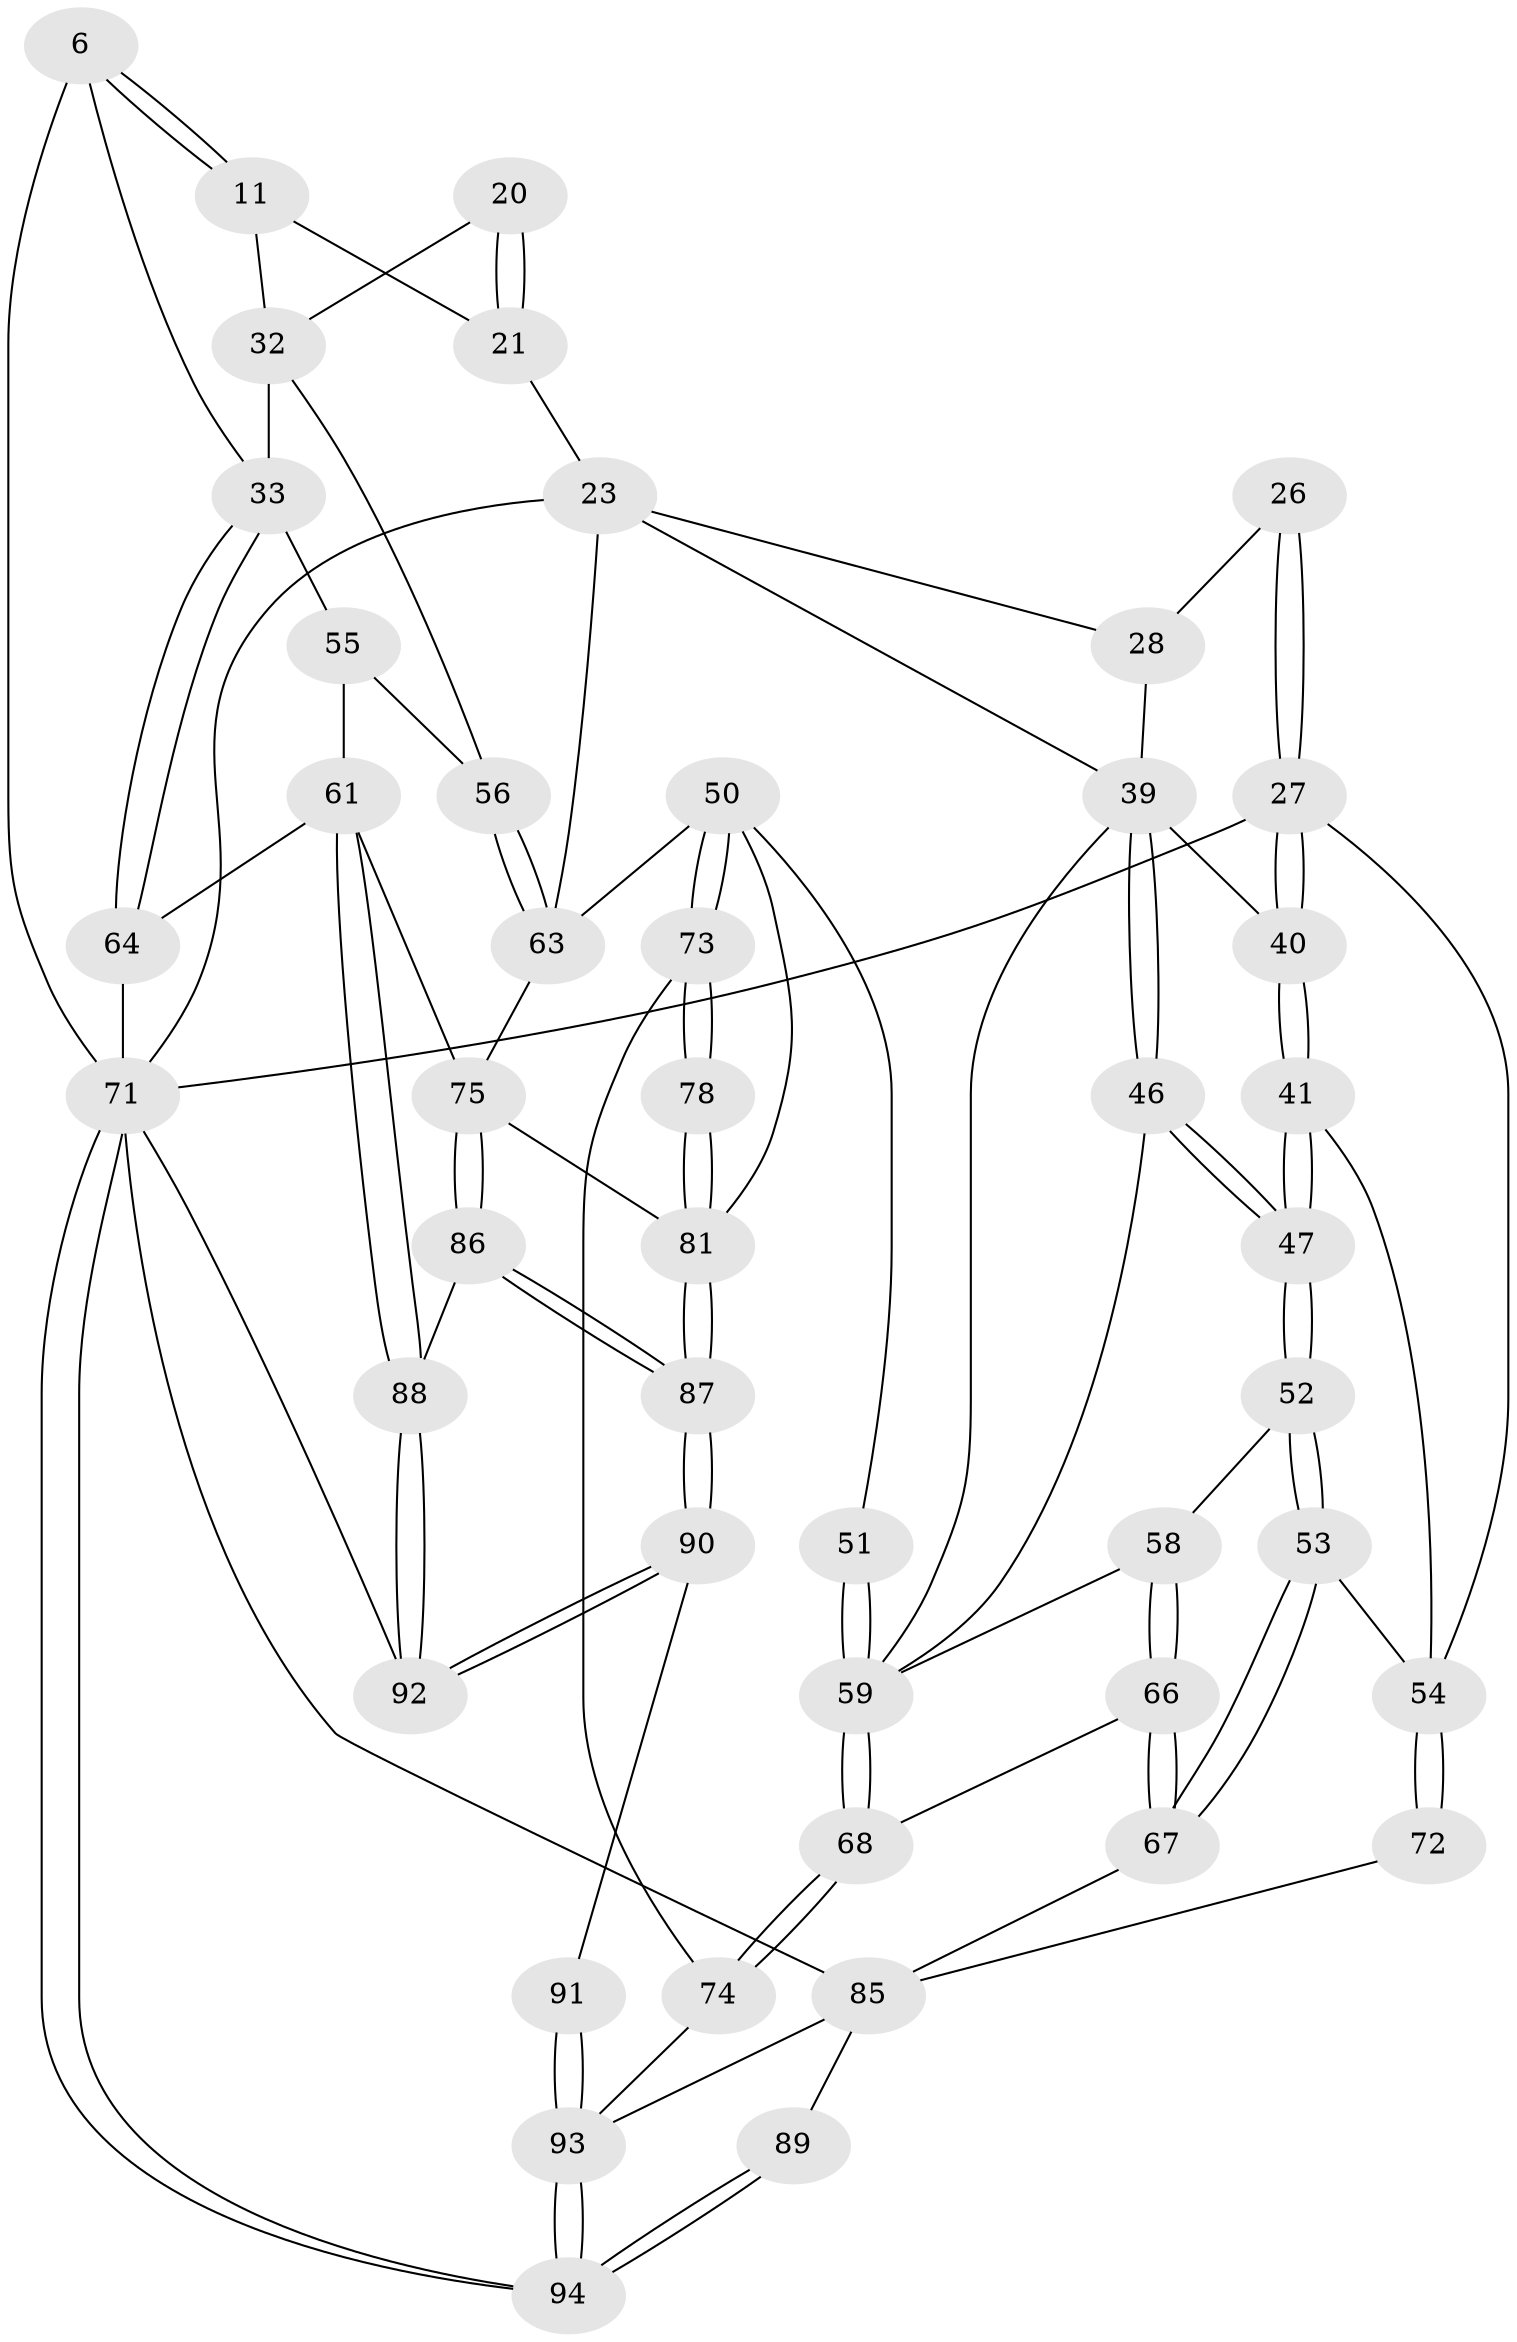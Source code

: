 // original degree distribution, {3: 0.02127659574468085, 6: 0.2127659574468085, 5: 0.5319148936170213, 4: 0.23404255319148937}
// Generated by graph-tools (version 1.1) at 2025/02/03/09/25 05:02:20]
// undirected, 47 vertices, 111 edges
graph export_dot {
graph [start="1"]
  node [color=gray90,style=filled];
  6 [pos="+0.7144878344881185+0.0257238417364352",super="+1+2"];
  11 [pos="+0.72564971629465+0.07648297630691128"];
  20 [pos="+0.6620128832625548+0.23216183547018446"];
  21 [pos="+0.5325314038275275+0.3435801734857903",super="+18+17"];
  23 [pos="+0.4370324370573107+0.36731830487278483",super="+16+22"];
  26 [pos="+0.22166568046554944+0.31465528725144626",super="+13"];
  27 [pos="+0.1844911854418954+0.3554985793742696",super="+25"];
  28 [pos="+0.29867156074978685+0.2886794699211784",super="+14"];
  32 [pos="+0.7006329157994406+0.25690941037177456",super="+19"];
  33 [pos="+1+0.29117645834838435",super="+9+31"];
  39 [pos="+0.3160164165673293+0.41230122627390575",super="+30+29"];
  40 [pos="+0.18162294390428993+0.38557981019585413"];
  41 [pos="+0.13187617528875728+0.4430220506749103"];
  46 [pos="+0.29855475717476426+0.51323067531447"];
  47 [pos="+0.18597814818196332+0.5267494136862397"];
  50 [pos="+0.5240066575331487+0.5983683845961284",super="+49"];
  51 [pos="+0.4340691155869192+0.5855593082743923"];
  52 [pos="+0.18651670732103928+0.5642166827657763"];
  53 [pos="+0.10950100954104093+0.6583098851463538"];
  54 [pos="+0.04467667009501133+0.6507979921533523",super="+43"];
  55 [pos="+0.9067412524409997+0.5504109831751287",super="+34+35"];
  56 [pos="+0.8861859237589225+0.5583808724640705",super="+37"];
  58 [pos="+0.24834142130901715+0.6195685253065627"];
  59 [pos="+0.38274270390585813+0.6568833287898106",super="+57+45+44"];
  61 [pos="+0.9618241783975094+0.7834760991563813",super="+60"];
  63 [pos="+0.7893697259411194+0.6375229010185809",super="+48"];
  64 [pos="+1+0.7587640201901215"];
  66 [pos="+0.2775586200499054+0.7209222824231676"];
  67 [pos="+0.1917008352623202+0.7584422524566911"];
  68 [pos="+0.34583251073224097+0.7300831580806617"];
  71 [pos="+0+1",super="+65+7"];
  72 [pos="+0+0.6709752868975648",super="+69"];
  73 [pos="+0.48503086226399095+0.8270700325440826"];
  74 [pos="+0.4160858061006238+0.8264429460061941"];
  75 [pos="+0.7433637256163763+0.787766037796211",super="+62"];
  78 [pos="+0.5239266617370602+0.8417315550064163"];
  81 [pos="+0.5663036874663858+0.8888611498843464",super="+76+77"];
  85 [pos="+0.03716445442505041+0.8338144543733909",super="+70+84"];
  86 [pos="+0.6912698311165869+0.9870397642644955"];
  87 [pos="+0.6538238520732317+1"];
  88 [pos="+0.905814984354443+0.883467258503096"];
  89 [pos="+0.14310560409403028+0.9698745255767829"];
  90 [pos="+0.6337838310590129+1"];
  91 [pos="+0.4170826565576128+1"];
  92 [pos="+1+1"];
  93 [pos="+0.31978669289073874+1",super="+83+82"];
  94 [pos="+0.024788337039770396+1"];
  6 -- 11;
  6 -- 11;
  6 -- 71 [weight=3];
  6 -- 33;
  11 -- 21;
  11 -- 32;
  20 -- 21 [weight=2];
  20 -- 21;
  20 -- 32;
  21 -- 23 [weight=2];
  23 -- 28;
  23 -- 71;
  23 -- 63;
  23 -- 39;
  26 -- 27 [weight=2];
  26 -- 27;
  26 -- 28 [weight=2];
  27 -- 40;
  27 -- 40;
  27 -- 71 [weight=2];
  27 -- 54;
  28 -- 39;
  32 -- 33 [weight=2];
  32 -- 56;
  33 -- 64;
  33 -- 64;
  33 -- 55 [weight=2];
  39 -- 40;
  39 -- 46;
  39 -- 46;
  39 -- 59;
  40 -- 41;
  40 -- 41;
  41 -- 47;
  41 -- 47;
  41 -- 54;
  46 -- 47;
  46 -- 47;
  46 -- 59;
  47 -- 52;
  47 -- 52;
  50 -- 51;
  50 -- 73;
  50 -- 73;
  50 -- 81;
  50 -- 63;
  51 -- 59 [weight=2];
  51 -- 59;
  52 -- 53;
  52 -- 53;
  52 -- 58;
  53 -- 54;
  53 -- 67;
  53 -- 67;
  54 -- 72 [weight=2];
  54 -- 72;
  55 -- 56 [weight=2];
  55 -- 61;
  56 -- 63 [weight=2];
  56 -- 63;
  58 -- 66;
  58 -- 66;
  58 -- 59;
  59 -- 68;
  59 -- 68;
  61 -- 88;
  61 -- 88;
  61 -- 75;
  61 -- 64;
  63 -- 75;
  64 -- 71;
  66 -- 67;
  66 -- 67;
  66 -- 68;
  67 -- 85;
  68 -- 74;
  68 -- 74;
  71 -- 94;
  71 -- 94;
  71 -- 92;
  71 -- 85;
  72 -- 85 [weight=2];
  73 -- 74;
  73 -- 78;
  73 -- 78;
  74 -- 93;
  75 -- 86;
  75 -- 86;
  75 -- 81;
  78 -- 81 [weight=2];
  78 -- 81;
  81 -- 87;
  81 -- 87;
  85 -- 89 [weight=2];
  85 -- 93;
  86 -- 87;
  86 -- 87;
  86 -- 88;
  87 -- 90;
  87 -- 90;
  88 -- 92;
  88 -- 92;
  89 -- 94;
  89 -- 94;
  90 -- 91;
  90 -- 92;
  90 -- 92;
  91 -- 93 [weight=2];
  91 -- 93;
  93 -- 94;
  93 -- 94;
}
